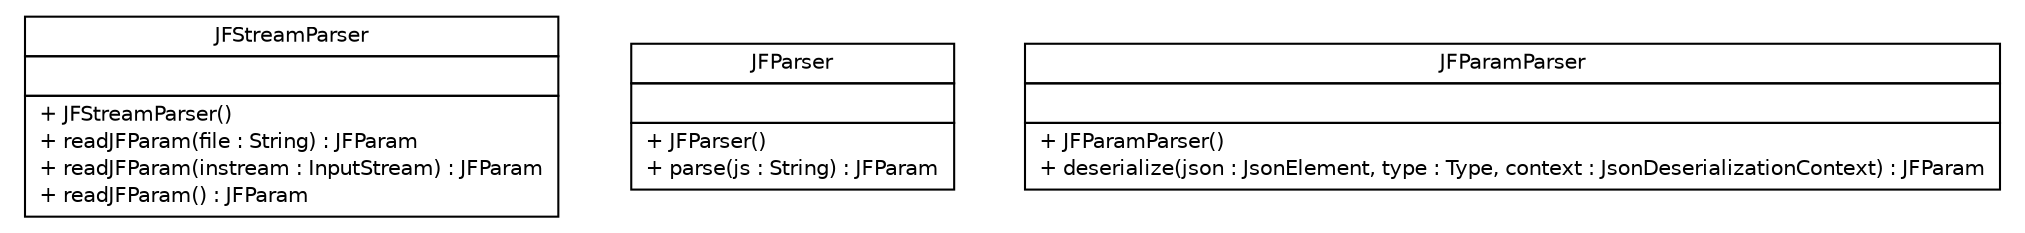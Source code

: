 #!/usr/local/bin/dot
#
# Class diagram 
# Generated by UMLGraph version R5_6 (http://www.umlgraph.org/)
#

digraph G {
	edge [fontname="Helvetica",fontsize=10,labelfontname="Helvetica",labelfontsize=10];
	node [fontname="Helvetica",fontsize=10,shape=plaintext];
	nodesep=0.25;
	ranksep=0.5;
	// org.fringe.jf.json.internal.parser.JFStreamParser
	c16 [label=<<table title="org.fringe.jf.json.internal.parser.JFStreamParser" border="0" cellborder="1" cellspacing="0" cellpadding="2" port="p" href="./JFStreamParser.html">
		<tr><td><table border="0" cellspacing="0" cellpadding="1">
<tr><td align="center" balign="center"> JFStreamParser </td></tr>
		</table></td></tr>
		<tr><td><table border="0" cellspacing="0" cellpadding="1">
<tr><td align="left" balign="left">  </td></tr>
		</table></td></tr>
		<tr><td><table border="0" cellspacing="0" cellpadding="1">
<tr><td align="left" balign="left"> + JFStreamParser() </td></tr>
<tr><td align="left" balign="left"> + readJFParam(file : String) : JFParam </td></tr>
<tr><td align="left" balign="left"> + readJFParam(instream : InputStream) : JFParam </td></tr>
<tr><td align="left" balign="left"> + readJFParam() : JFParam </td></tr>
		</table></td></tr>
		</table>>, URL="./JFStreamParser.html", fontname="Helvetica", fontcolor="black", fontsize=10.0];
	// org.fringe.jf.json.internal.parser.JFParser
	c17 [label=<<table title="org.fringe.jf.json.internal.parser.JFParser" border="0" cellborder="1" cellspacing="0" cellpadding="2" port="p" href="./JFParser.html">
		<tr><td><table border="0" cellspacing="0" cellpadding="1">
<tr><td align="center" balign="center"> JFParser </td></tr>
		</table></td></tr>
		<tr><td><table border="0" cellspacing="0" cellpadding="1">
<tr><td align="left" balign="left">  </td></tr>
		</table></td></tr>
		<tr><td><table border="0" cellspacing="0" cellpadding="1">
<tr><td align="left" balign="left"> + JFParser() </td></tr>
<tr><td align="left" balign="left"> + parse(js : String) : JFParam </td></tr>
		</table></td></tr>
		</table>>, URL="./JFParser.html", fontname="Helvetica", fontcolor="black", fontsize=10.0];
	// org.fringe.jf.json.internal.parser.JFParamParser
	c18 [label=<<table title="org.fringe.jf.json.internal.parser.JFParamParser" border="0" cellborder="1" cellspacing="0" cellpadding="2" port="p" href="./JFParamParser.html">
		<tr><td><table border="0" cellspacing="0" cellpadding="1">
<tr><td align="center" balign="center"> JFParamParser </td></tr>
		</table></td></tr>
		<tr><td><table border="0" cellspacing="0" cellpadding="1">
<tr><td align="left" balign="left">  </td></tr>
		</table></td></tr>
		<tr><td><table border="0" cellspacing="0" cellpadding="1">
<tr><td align="left" balign="left"> + JFParamParser() </td></tr>
<tr><td align="left" balign="left"> + deserialize(json : JsonElement, type : Type, context : JsonDeserializationContext) : JFParam </td></tr>
		</table></td></tr>
		</table>>, URL="./JFParamParser.html", fontname="Helvetica", fontcolor="black", fontsize=10.0];
}

